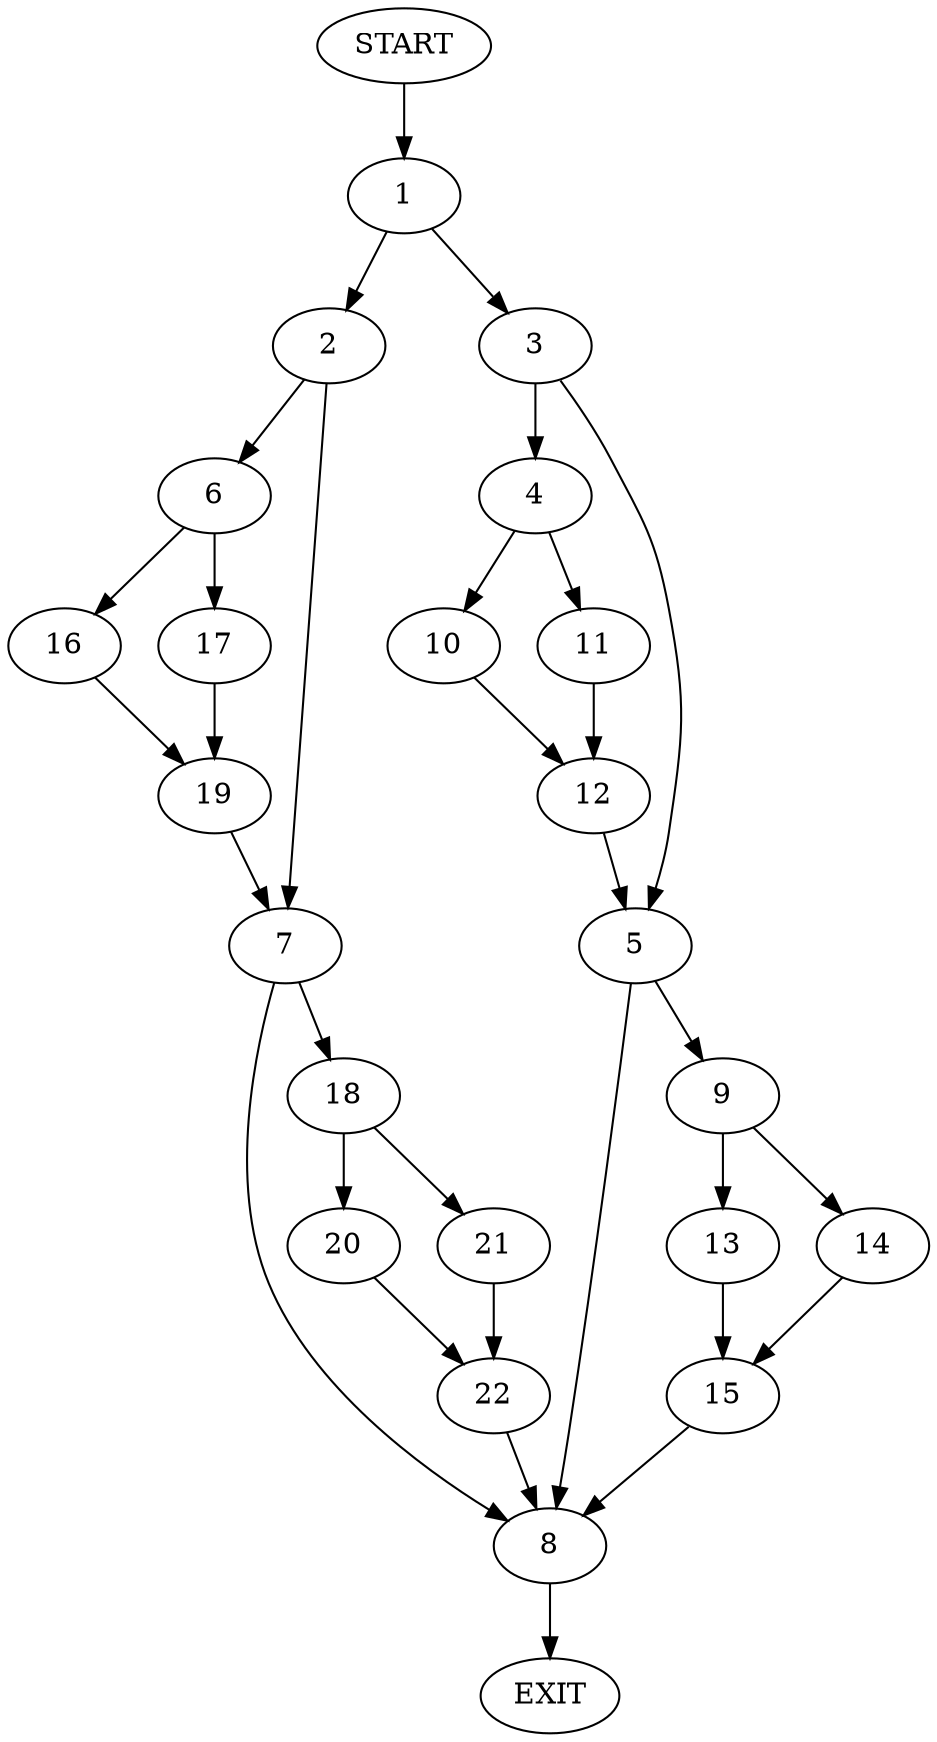digraph {
0 [label="START"]
23 [label="EXIT"]
0 -> 1
1 -> 2
1 -> 3
3 -> 4
3 -> 5
2 -> 6
2 -> 7
5 -> 8
5 -> 9
4 -> 10
4 -> 11
10 -> 12
11 -> 12
12 -> 5
9 -> 13
9 -> 14
8 -> 23
14 -> 15
13 -> 15
15 -> 8
6 -> 16
6 -> 17
7 -> 8
7 -> 18
17 -> 19
16 -> 19
19 -> 7
18 -> 20
18 -> 21
20 -> 22
21 -> 22
22 -> 8
}
